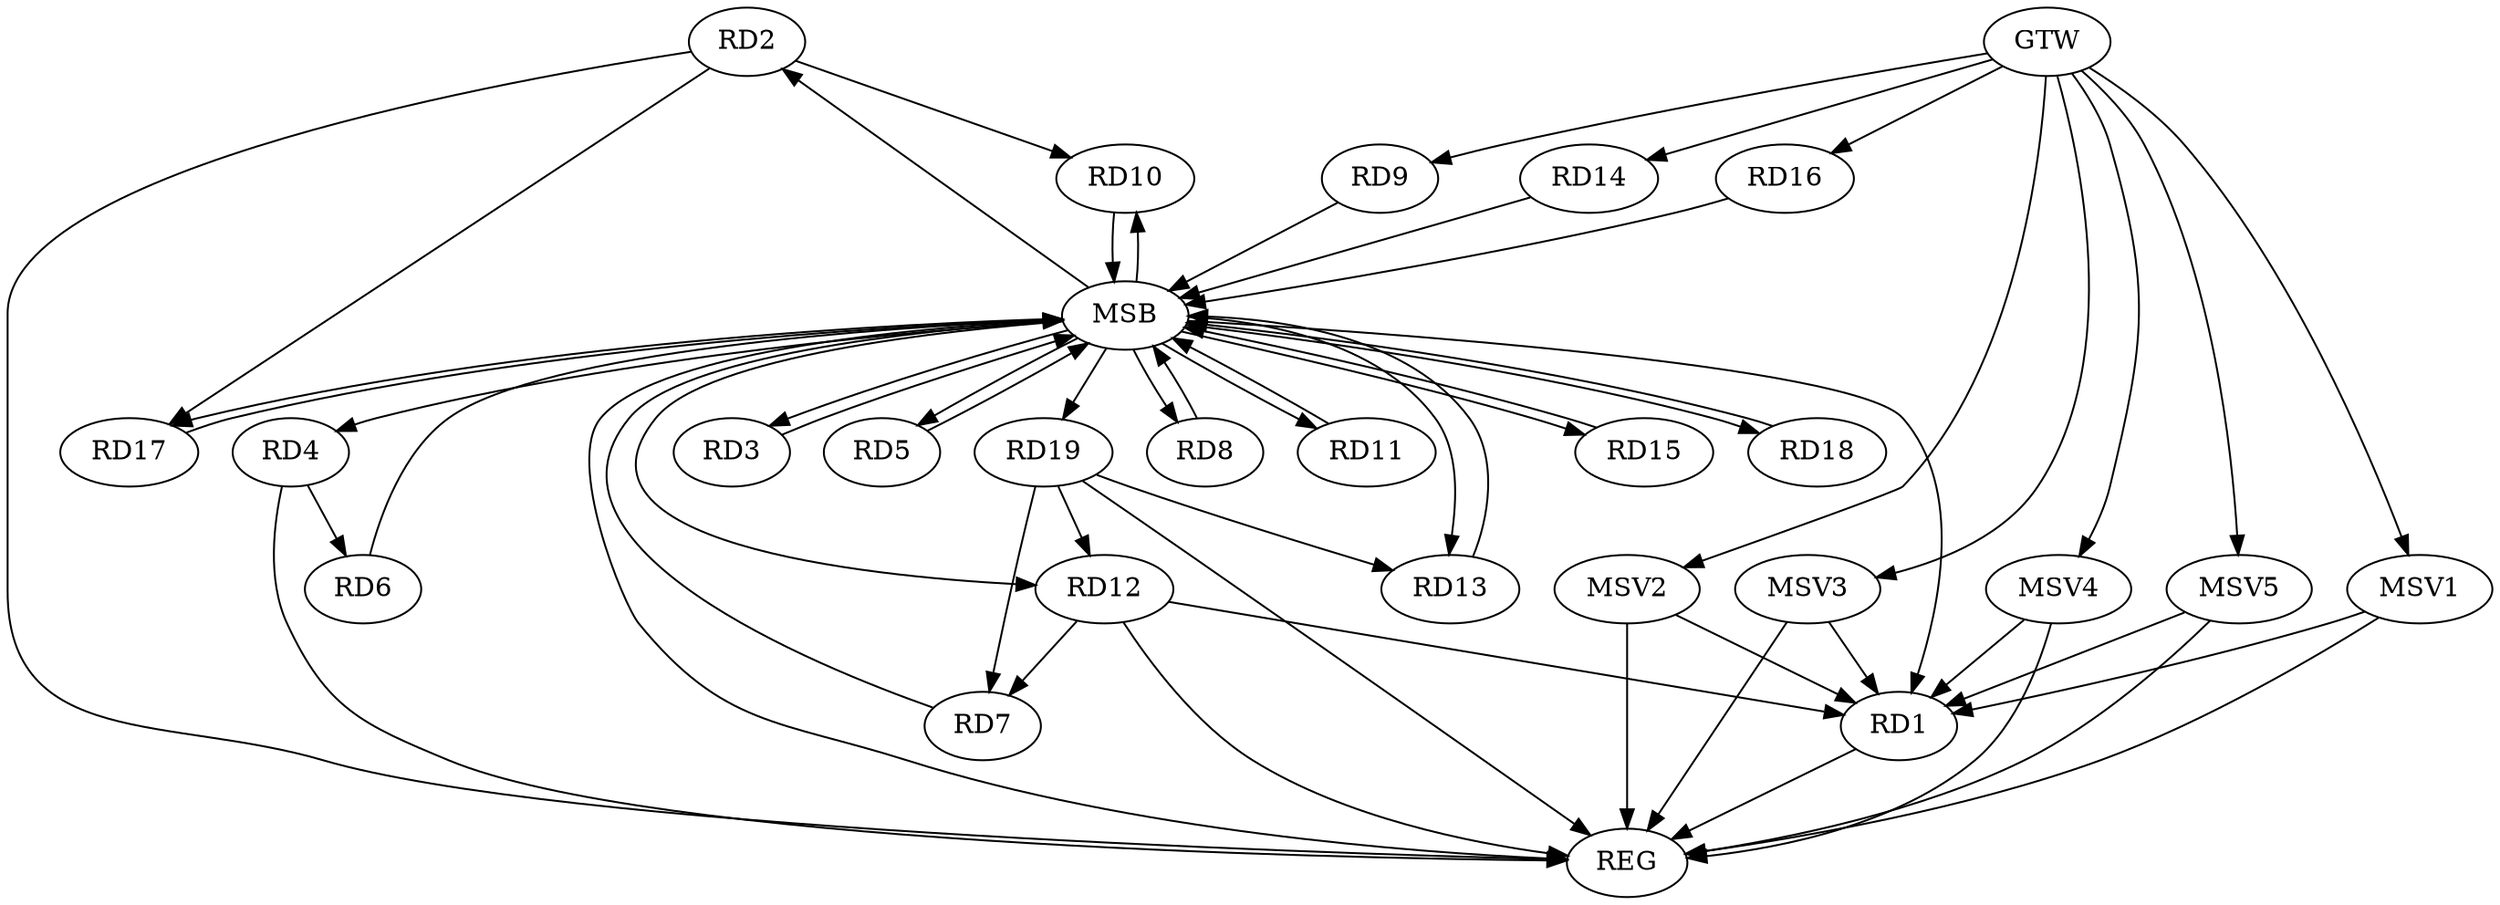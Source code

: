 strict digraph G {
  RD1 [ label="RD1" ];
  RD2 [ label="RD2" ];
  RD3 [ label="RD3" ];
  RD4 [ label="RD4" ];
  RD5 [ label="RD5" ];
  RD6 [ label="RD6" ];
  RD7 [ label="RD7" ];
  RD8 [ label="RD8" ];
  RD9 [ label="RD9" ];
  RD10 [ label="RD10" ];
  RD11 [ label="RD11" ];
  RD12 [ label="RD12" ];
  RD13 [ label="RD13" ];
  RD14 [ label="RD14" ];
  RD15 [ label="RD15" ];
  RD16 [ label="RD16" ];
  RD17 [ label="RD17" ];
  RD18 [ label="RD18" ];
  RD19 [ label="RD19" ];
  GTW [ label="GTW" ];
  REG [ label="REG" ];
  MSB [ label="MSB" ];
  MSV1 [ label="MSV1" ];
  MSV2 [ label="MSV2" ];
  MSV3 [ label="MSV3" ];
  MSV4 [ label="MSV4" ];
  MSV5 [ label="MSV5" ];
  RD12 -> RD1;
  RD2 -> RD10;
  RD2 -> RD17;
  RD4 -> RD6;
  RD12 -> RD7;
  RD19 -> RD7;
  RD19 -> RD12;
  RD19 -> RD13;
  GTW -> RD9;
  GTW -> RD14;
  GTW -> RD16;
  RD1 -> REG;
  RD2 -> REG;
  RD4 -> REG;
  RD12 -> REG;
  RD19 -> REG;
  RD3 -> MSB;
  MSB -> RD12;
  MSB -> RD15;
  MSB -> RD19;
  MSB -> REG;
  RD5 -> MSB;
  MSB -> RD1;
  MSB -> RD17;
  RD6 -> MSB;
  RD7 -> MSB;
  MSB -> RD4;
  MSB -> RD10;
  MSB -> RD18;
  RD8 -> MSB;
  MSB -> RD11;
  RD9 -> MSB;
  RD10 -> MSB;
  MSB -> RD8;
  RD11 -> MSB;
  RD13 -> MSB;
  MSB -> RD5;
  RD14 -> MSB;
  MSB -> RD3;
  MSB -> RD13;
  RD15 -> MSB;
  RD16 -> MSB;
  RD17 -> MSB;
  MSB -> RD2;
  RD18 -> MSB;
  MSV1 -> RD1;
  GTW -> MSV1;
  MSV1 -> REG;
  MSV2 -> RD1;
  GTW -> MSV2;
  MSV2 -> REG;
  MSV3 -> RD1;
  MSV4 -> RD1;
  GTW -> MSV3;
  MSV3 -> REG;
  GTW -> MSV4;
  MSV4 -> REG;
  MSV5 -> RD1;
  GTW -> MSV5;
  MSV5 -> REG;
}
